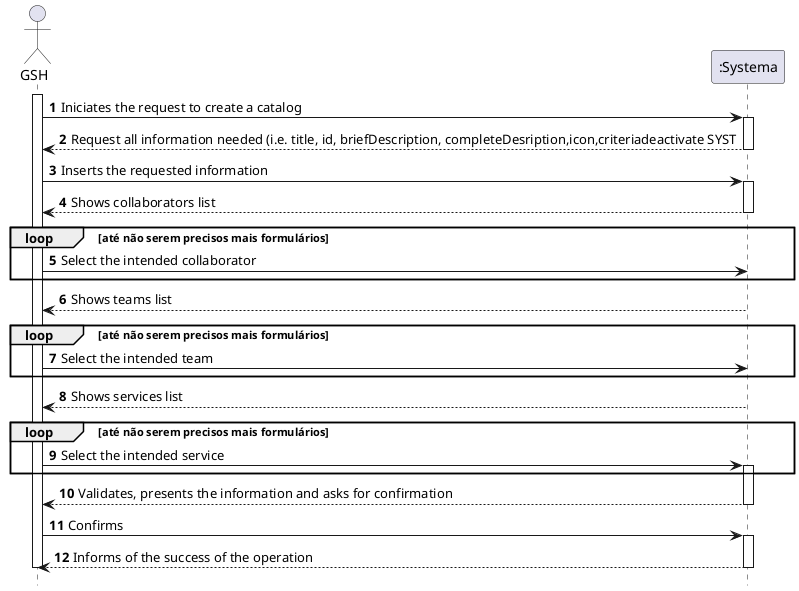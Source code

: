 @startuml
autonumber
hide footbox

actor "GSH" as GSH

participant ":Systema" as SYST

activate GSH

GSH-> SYST : Iniciates the request to create a catalog
activate SYST
SYST --> GSH: Request all information needed (i.e. title, id, briefDescription, completeDesription,icon,criteriadeactivate SYST
deactivate SYST
GSH-> SYST : Inserts the requested information
activate SYST
SYST --> GSH: Shows collaborators list
deactivate SYST
loop até não serem precisos mais formulários
GSH-> SYST : Select the intended collaborator
end
activate SYST
SYST --> GSH: Shows teams list
deactivate SYST
loop até não serem precisos mais formulários
GSH-> SYST : Select the intended team
end
activate SYST
SYST --> GSH: Shows services list
deactivate SYST

loop até não serem precisos mais formulários
GSH-> SYST : Select the intended service
activate SYST
end
SYST --> GSH: Validates, presents the information and asks for confirmation
deactivate SYST

GSH-> SYST : Confirms
activate SYST
SYST --> GSH: Informs of the success of the operation
deactivate SYST

deactivate GSH

@enduml